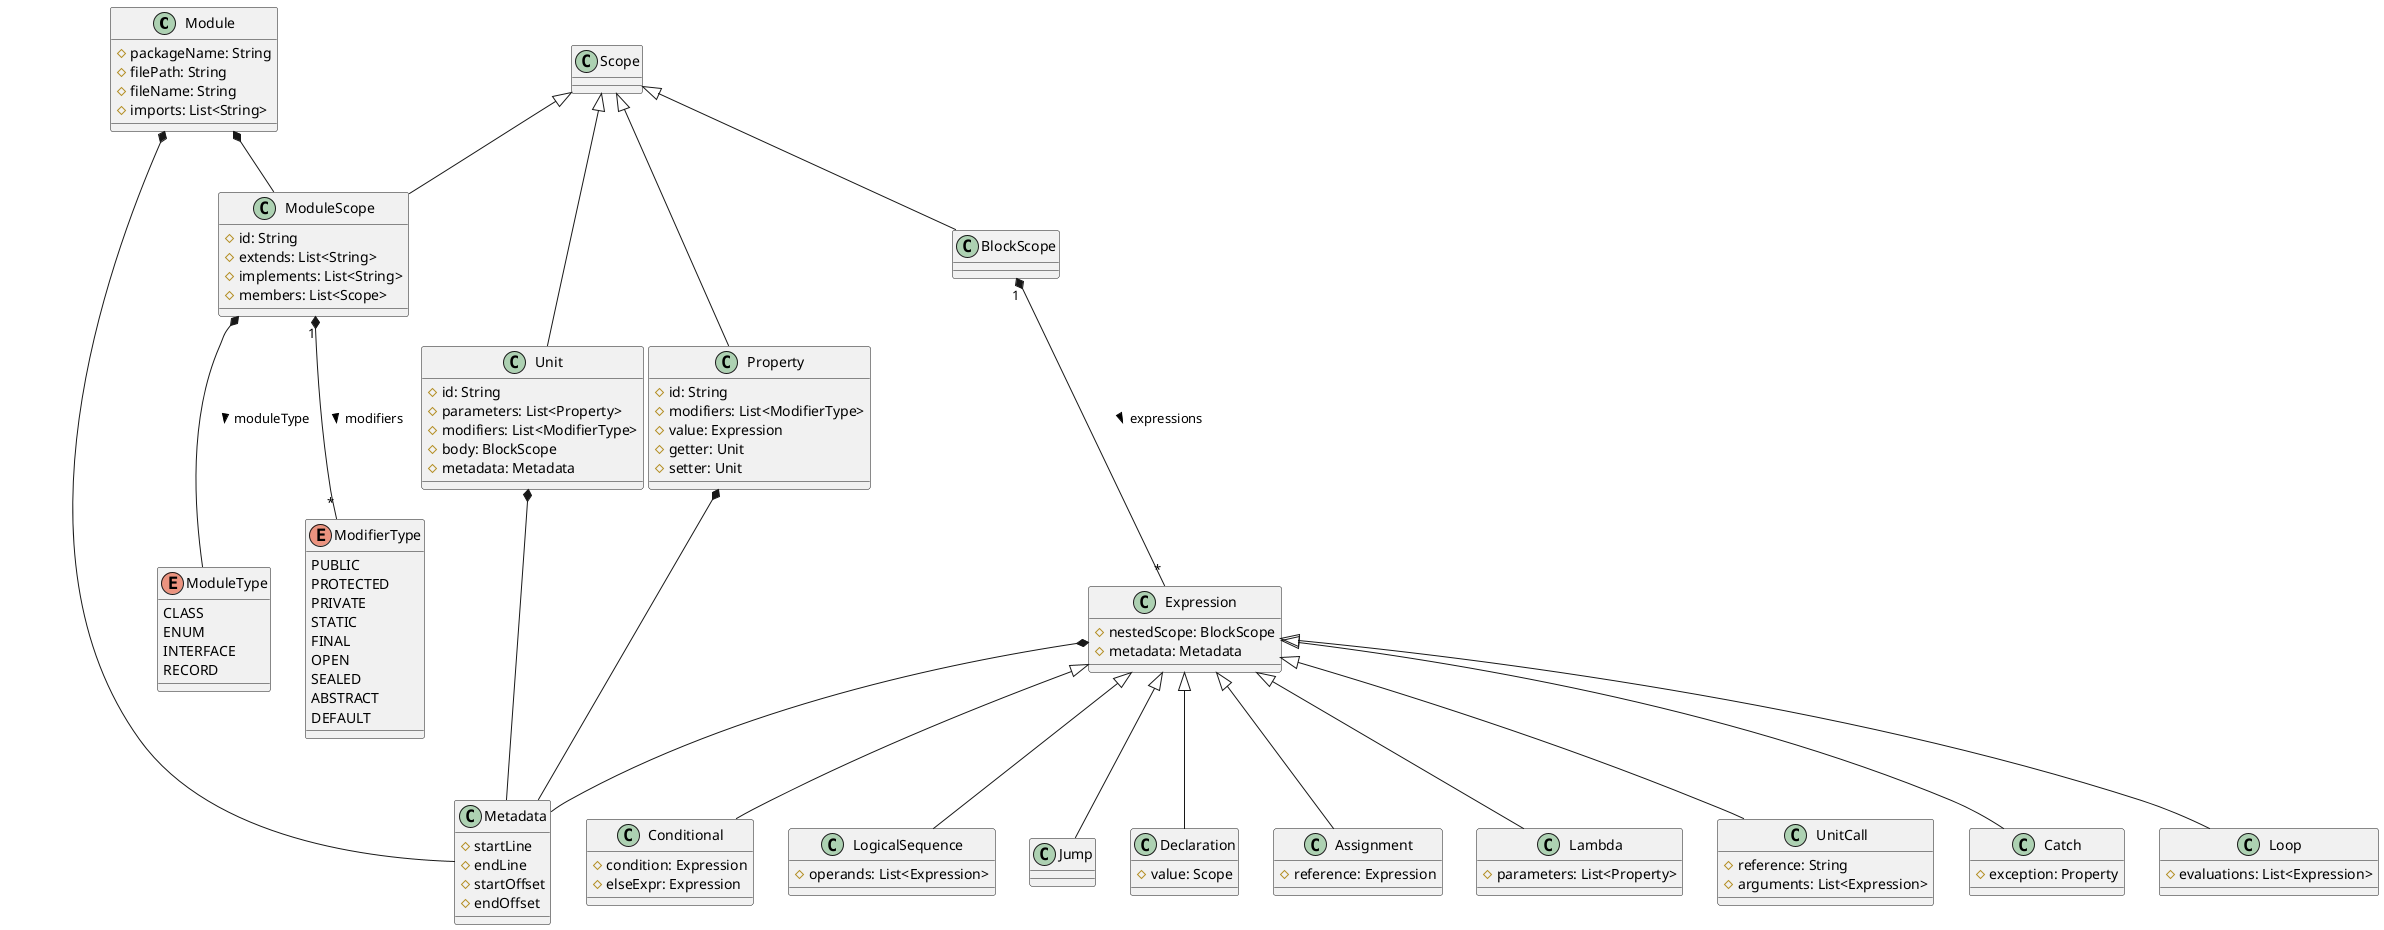 @startuml
class Module
class Scope
class ModuleScope
class Unit
class Property
class Expression
class BlockScope
class Metadata

class Loop
class Conditional
class LogicalSequence
class Jump
class Declaration
class Assignment
class Lambda
class UnitCall

enum ModuleType {
    CLASS
    ENUM
    INTERFACE
    RECORD
}

enum ModifierType {
    PUBLIC
    PROTECTED
    PRIVATE
    STATIC
    FINAL
    OPEN
    SEALED
    ABSTRACT
    DEFAULT
}

Module : # packageName: String
Module : # filePath: String
Module : # fileName: String
Module : # imports: List<String>
Module *-- ModuleScope
Module *-- Metadata

Scope <|-- ModuleScope
Scope <|-- Unit
Scope <|-- Property
Scope <|-- BlockScope

ModuleScope : # id: String
ModuleScope : # extends: List<String>
ModuleScope : # implements: List<String>
ModuleScope : # members: List<Scope>
ModuleScope "1" *-- "*" ModifierType : modifiers >
ModuleScope *-- ModuleType : moduleType >

Unit : # id: String
Unit : # parameters: List<Property>
Unit : # modifiers: List<ModifierType>
Unit : # body: BlockScope
Unit : # metadata: Metadata

Property : # id: String
Property : # modifiers: List<ModifierType>
Property : # value: Expression
Property : # getter: Unit
Property : # setter: Unit

BlockScope "1" *-- "*" Expression : expressions >

Expression : # nestedScope: BlockScope
Expression : # metadata: Metadata

Expression <|-- Loop
Expression <|-- Conditional
Expression <|-- LogicalSequence
Expression <|-- Jump
Expression <|-- Declaration
Expression <|-- Assignment
Expression <|-- Lambda
Expression <|-- UnitCall
Expression <|-- Catch

Catch : # exception: Property

Loop : # evaluations: List<Expression>

Conditional : # condition: Expression
Conditional : # elseExpr: Expression

LogicalSequence : # operands: List<Expression>

Lambda : # parameters: List<Property>

UnitCall : # reference: String
UnitCall : # arguments: List<Expression>

Declaration : # value: Scope

Assignment : # reference: Expression

Unit *-- Metadata
Property *-- Metadata
Expression *-- Metadata

Metadata : # startLine
Metadata : # endLine
Metadata : # startOffset
Metadata : # endOffset

@enduml